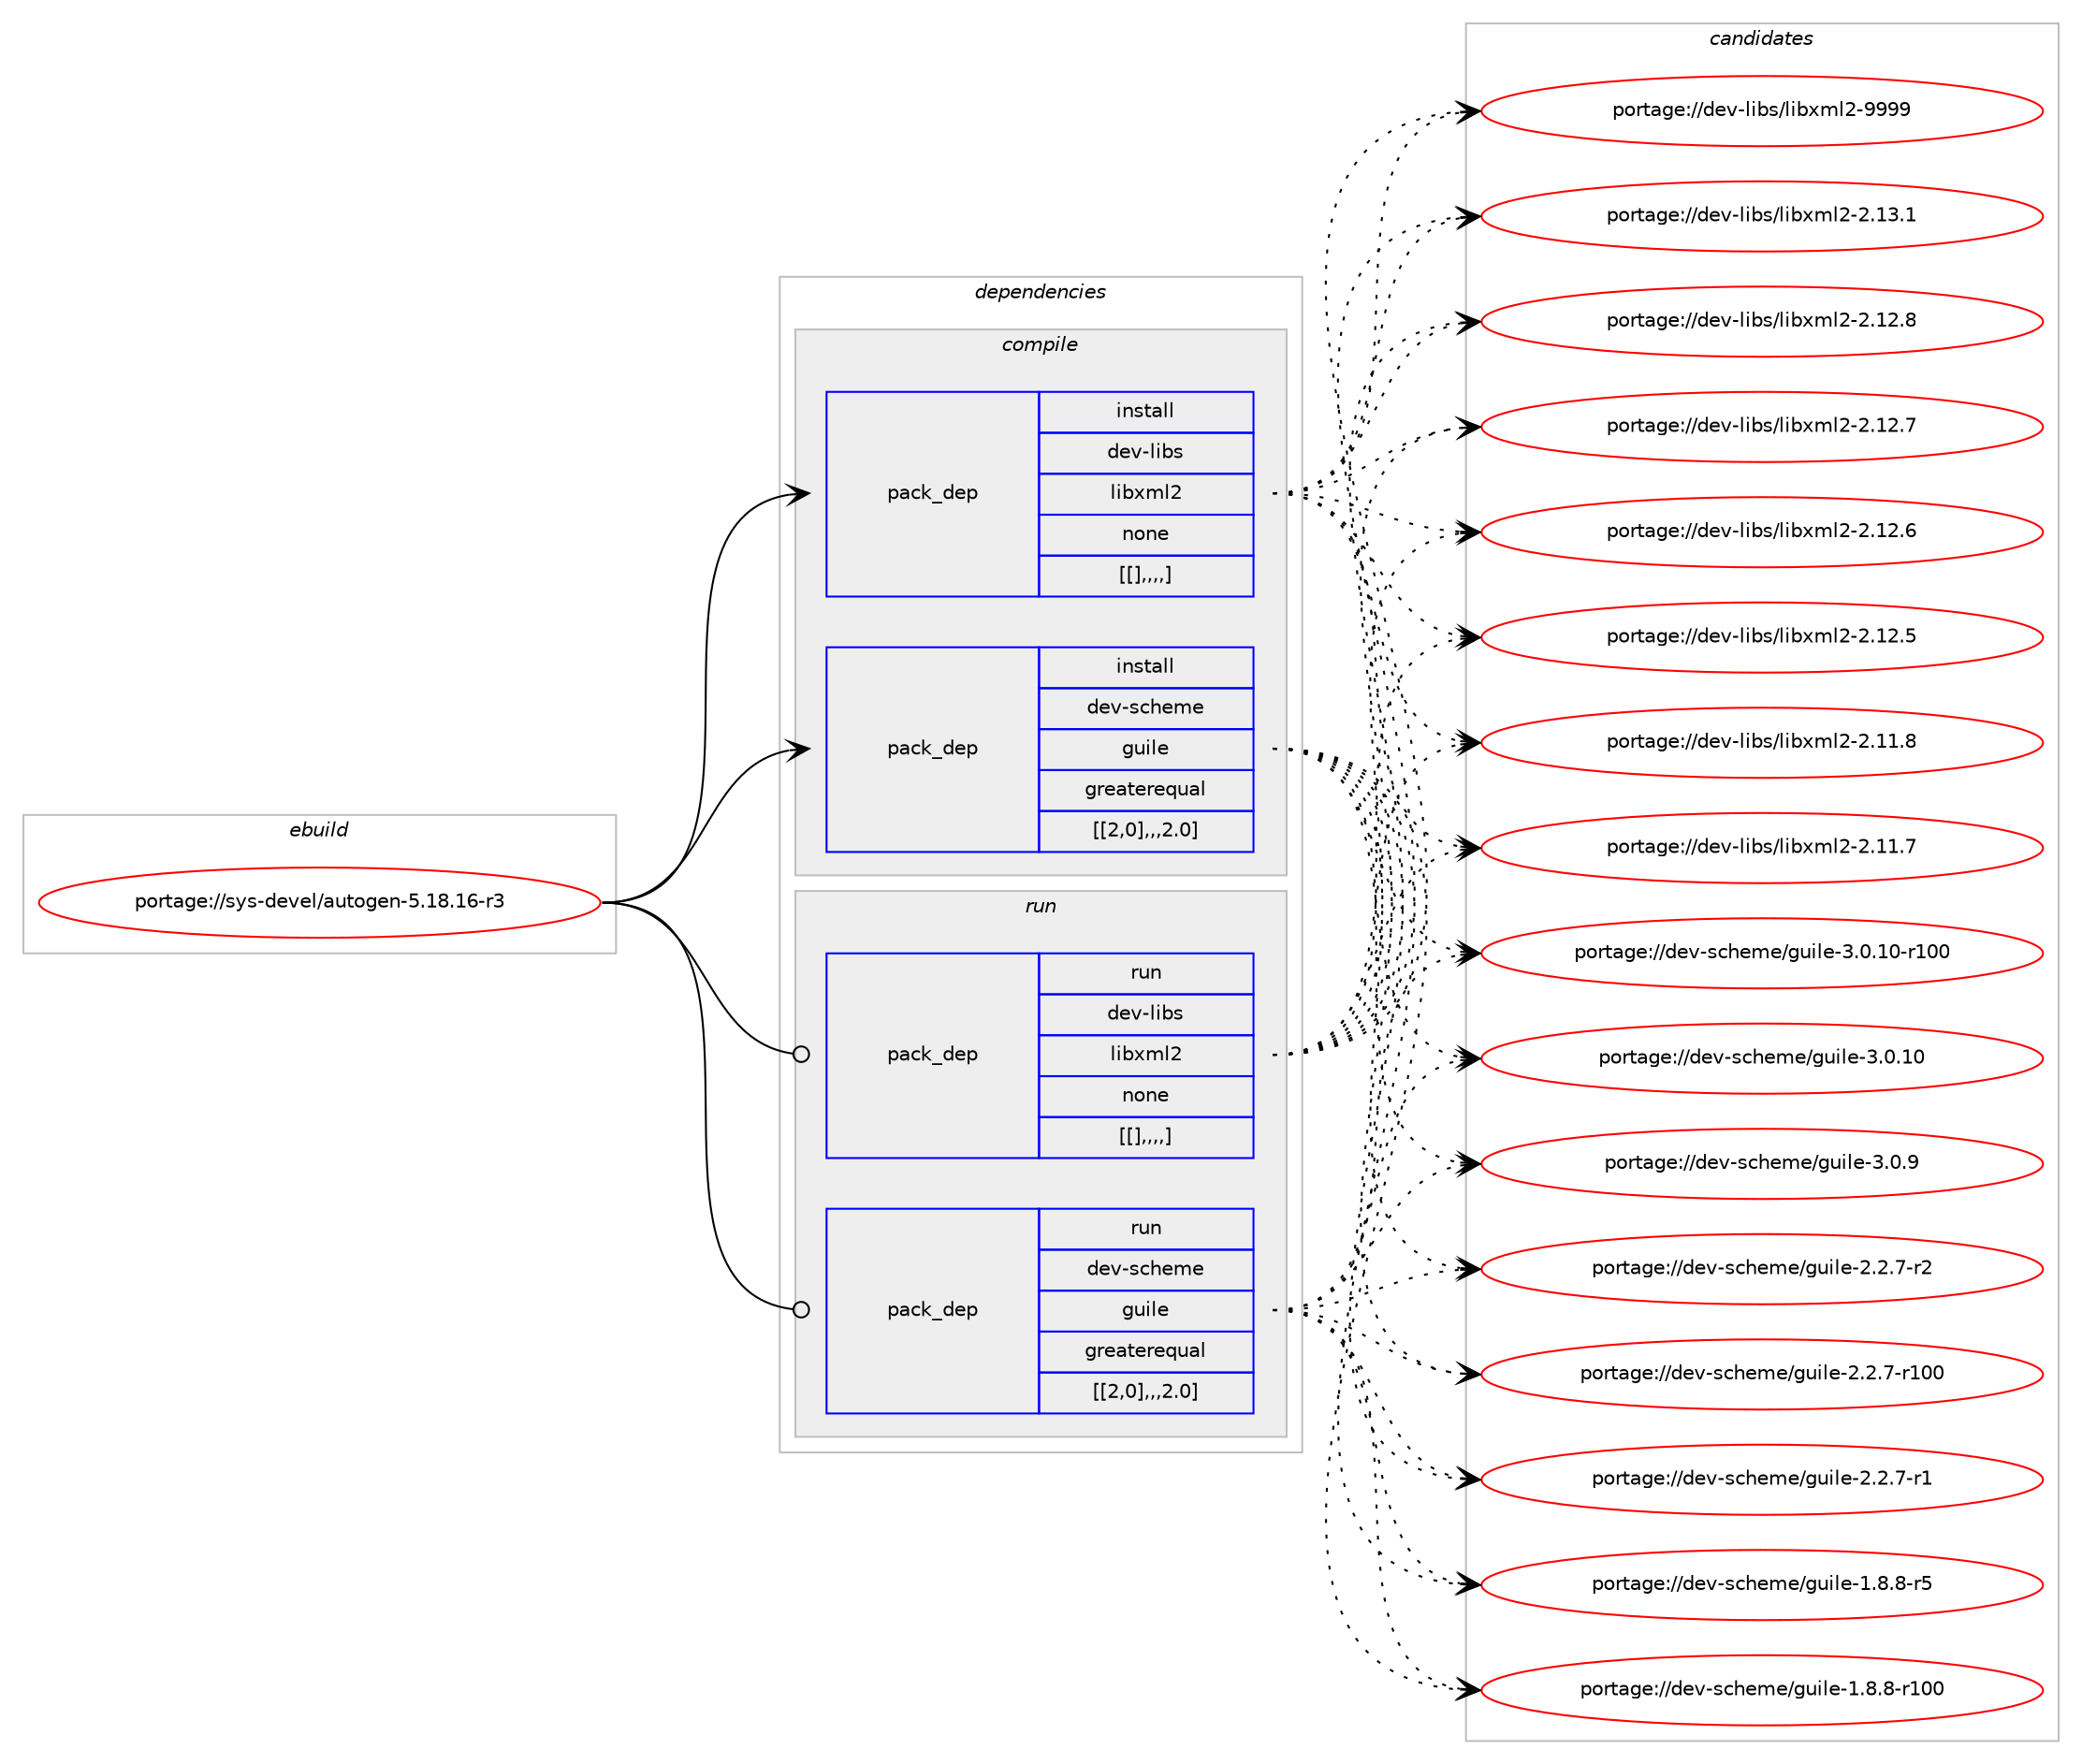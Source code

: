 digraph prolog {

# *************
# Graph options
# *************

newrank=true;
concentrate=true;
compound=true;
graph [rankdir=LR,fontname=Helvetica,fontsize=10,ranksep=1.5];#, ranksep=2.5, nodesep=0.2];
edge  [arrowhead=vee];
node  [fontname=Helvetica,fontsize=10];

# **********
# The ebuild
# **********

subgraph cluster_leftcol {
color=gray;
label=<<i>ebuild</i>>;
id [label="portage://sys-devel/autogen-5.18.16-r3", color=red, width=4, href="../sys-devel/autogen-5.18.16-r3.svg"];
}

# ****************
# The dependencies
# ****************

subgraph cluster_midcol {
color=gray;
label=<<i>dependencies</i>>;
subgraph cluster_compile {
fillcolor="#eeeeee";
style=filled;
label=<<i>compile</i>>;
subgraph pack14603 {
dependency23540 [label=<<TABLE BORDER="0" CELLBORDER="1" CELLSPACING="0" CELLPADDING="4" WIDTH="220"><TR><TD ROWSPAN="6" CELLPADDING="30">pack_dep</TD></TR><TR><TD WIDTH="110">install</TD></TR><TR><TD>dev-libs</TD></TR><TR><TD>libxml2</TD></TR><TR><TD>none</TD></TR><TR><TD>[[],,,,]</TD></TR></TABLE>>, shape=none, color=blue];
}
id:e -> dependency23540:w [weight=20,style="solid",arrowhead="vee"];
subgraph pack14604 {
dependency23541 [label=<<TABLE BORDER="0" CELLBORDER="1" CELLSPACING="0" CELLPADDING="4" WIDTH="220"><TR><TD ROWSPAN="6" CELLPADDING="30">pack_dep</TD></TR><TR><TD WIDTH="110">install</TD></TR><TR><TD>dev-scheme</TD></TR><TR><TD>guile</TD></TR><TR><TD>greaterequal</TD></TR><TR><TD>[[2,0],,,2.0]</TD></TR></TABLE>>, shape=none, color=blue];
}
id:e -> dependency23541:w [weight=20,style="solid",arrowhead="vee"];
}
subgraph cluster_compileandrun {
fillcolor="#eeeeee";
style=filled;
label=<<i>compile and run</i>>;
}
subgraph cluster_run {
fillcolor="#eeeeee";
style=filled;
label=<<i>run</i>>;
subgraph pack14605 {
dependency23542 [label=<<TABLE BORDER="0" CELLBORDER="1" CELLSPACING="0" CELLPADDING="4" WIDTH="220"><TR><TD ROWSPAN="6" CELLPADDING="30">pack_dep</TD></TR><TR><TD WIDTH="110">run</TD></TR><TR><TD>dev-libs</TD></TR><TR><TD>libxml2</TD></TR><TR><TD>none</TD></TR><TR><TD>[[],,,,]</TD></TR></TABLE>>, shape=none, color=blue];
}
id:e -> dependency23542:w [weight=20,style="solid",arrowhead="odot"];
subgraph pack14606 {
dependency23543 [label=<<TABLE BORDER="0" CELLBORDER="1" CELLSPACING="0" CELLPADDING="4" WIDTH="220"><TR><TD ROWSPAN="6" CELLPADDING="30">pack_dep</TD></TR><TR><TD WIDTH="110">run</TD></TR><TR><TD>dev-scheme</TD></TR><TR><TD>guile</TD></TR><TR><TD>greaterequal</TD></TR><TR><TD>[[2,0],,,2.0]</TD></TR></TABLE>>, shape=none, color=blue];
}
id:e -> dependency23543:w [weight=20,style="solid",arrowhead="odot"];
}
}

# **************
# The candidates
# **************

subgraph cluster_choices {
rank=same;
color=gray;
label=<<i>candidates</i>>;

subgraph choice14603 {
color=black;
nodesep=1;
choice10010111845108105981154710810598120109108504557575757 [label="portage://dev-libs/libxml2-9999", color=red, width=4,href="../dev-libs/libxml2-9999.svg"];
choice100101118451081059811547108105981201091085045504649514649 [label="portage://dev-libs/libxml2-2.13.1", color=red, width=4,href="../dev-libs/libxml2-2.13.1.svg"];
choice100101118451081059811547108105981201091085045504649504656 [label="portage://dev-libs/libxml2-2.12.8", color=red, width=4,href="../dev-libs/libxml2-2.12.8.svg"];
choice100101118451081059811547108105981201091085045504649504655 [label="portage://dev-libs/libxml2-2.12.7", color=red, width=4,href="../dev-libs/libxml2-2.12.7.svg"];
choice100101118451081059811547108105981201091085045504649504654 [label="portage://dev-libs/libxml2-2.12.6", color=red, width=4,href="../dev-libs/libxml2-2.12.6.svg"];
choice100101118451081059811547108105981201091085045504649504653 [label="portage://dev-libs/libxml2-2.12.5", color=red, width=4,href="../dev-libs/libxml2-2.12.5.svg"];
choice100101118451081059811547108105981201091085045504649494656 [label="portage://dev-libs/libxml2-2.11.8", color=red, width=4,href="../dev-libs/libxml2-2.11.8.svg"];
choice100101118451081059811547108105981201091085045504649494655 [label="portage://dev-libs/libxml2-2.11.7", color=red, width=4,href="../dev-libs/libxml2-2.11.7.svg"];
dependency23540:e -> choice10010111845108105981154710810598120109108504557575757:w [style=dotted,weight="100"];
dependency23540:e -> choice100101118451081059811547108105981201091085045504649514649:w [style=dotted,weight="100"];
dependency23540:e -> choice100101118451081059811547108105981201091085045504649504656:w [style=dotted,weight="100"];
dependency23540:e -> choice100101118451081059811547108105981201091085045504649504655:w [style=dotted,weight="100"];
dependency23540:e -> choice100101118451081059811547108105981201091085045504649504654:w [style=dotted,weight="100"];
dependency23540:e -> choice100101118451081059811547108105981201091085045504649504653:w [style=dotted,weight="100"];
dependency23540:e -> choice100101118451081059811547108105981201091085045504649494656:w [style=dotted,weight="100"];
dependency23540:e -> choice100101118451081059811547108105981201091085045504649494655:w [style=dotted,weight="100"];
}
subgraph choice14604 {
color=black;
nodesep=1;
choice1001011184511599104101109101471031171051081014551464846494845114494848 [label="portage://dev-scheme/guile-3.0.10-r100", color=red, width=4,href="../dev-scheme/guile-3.0.10-r100.svg"];
choice10010111845115991041011091014710311710510810145514648464948 [label="portage://dev-scheme/guile-3.0.10", color=red, width=4,href="../dev-scheme/guile-3.0.10.svg"];
choice100101118451159910410110910147103117105108101455146484657 [label="portage://dev-scheme/guile-3.0.9", color=red, width=4,href="../dev-scheme/guile-3.0.9.svg"];
choice1001011184511599104101109101471031171051081014550465046554511450 [label="portage://dev-scheme/guile-2.2.7-r2", color=red, width=4,href="../dev-scheme/guile-2.2.7-r2.svg"];
choice10010111845115991041011091014710311710510810145504650465545114494848 [label="portage://dev-scheme/guile-2.2.7-r100", color=red, width=4,href="../dev-scheme/guile-2.2.7-r100.svg"];
choice1001011184511599104101109101471031171051081014550465046554511449 [label="portage://dev-scheme/guile-2.2.7-r1", color=red, width=4,href="../dev-scheme/guile-2.2.7-r1.svg"];
choice1001011184511599104101109101471031171051081014549465646564511453 [label="portage://dev-scheme/guile-1.8.8-r5", color=red, width=4,href="../dev-scheme/guile-1.8.8-r5.svg"];
choice10010111845115991041011091014710311710510810145494656465645114494848 [label="portage://dev-scheme/guile-1.8.8-r100", color=red, width=4,href="../dev-scheme/guile-1.8.8-r100.svg"];
dependency23541:e -> choice1001011184511599104101109101471031171051081014551464846494845114494848:w [style=dotted,weight="100"];
dependency23541:e -> choice10010111845115991041011091014710311710510810145514648464948:w [style=dotted,weight="100"];
dependency23541:e -> choice100101118451159910410110910147103117105108101455146484657:w [style=dotted,weight="100"];
dependency23541:e -> choice1001011184511599104101109101471031171051081014550465046554511450:w [style=dotted,weight="100"];
dependency23541:e -> choice10010111845115991041011091014710311710510810145504650465545114494848:w [style=dotted,weight="100"];
dependency23541:e -> choice1001011184511599104101109101471031171051081014550465046554511449:w [style=dotted,weight="100"];
dependency23541:e -> choice1001011184511599104101109101471031171051081014549465646564511453:w [style=dotted,weight="100"];
dependency23541:e -> choice10010111845115991041011091014710311710510810145494656465645114494848:w [style=dotted,weight="100"];
}
subgraph choice14605 {
color=black;
nodesep=1;
choice10010111845108105981154710810598120109108504557575757 [label="portage://dev-libs/libxml2-9999", color=red, width=4,href="../dev-libs/libxml2-9999.svg"];
choice100101118451081059811547108105981201091085045504649514649 [label="portage://dev-libs/libxml2-2.13.1", color=red, width=4,href="../dev-libs/libxml2-2.13.1.svg"];
choice100101118451081059811547108105981201091085045504649504656 [label="portage://dev-libs/libxml2-2.12.8", color=red, width=4,href="../dev-libs/libxml2-2.12.8.svg"];
choice100101118451081059811547108105981201091085045504649504655 [label="portage://dev-libs/libxml2-2.12.7", color=red, width=4,href="../dev-libs/libxml2-2.12.7.svg"];
choice100101118451081059811547108105981201091085045504649504654 [label="portage://dev-libs/libxml2-2.12.6", color=red, width=4,href="../dev-libs/libxml2-2.12.6.svg"];
choice100101118451081059811547108105981201091085045504649504653 [label="portage://dev-libs/libxml2-2.12.5", color=red, width=4,href="../dev-libs/libxml2-2.12.5.svg"];
choice100101118451081059811547108105981201091085045504649494656 [label="portage://dev-libs/libxml2-2.11.8", color=red, width=4,href="../dev-libs/libxml2-2.11.8.svg"];
choice100101118451081059811547108105981201091085045504649494655 [label="portage://dev-libs/libxml2-2.11.7", color=red, width=4,href="../dev-libs/libxml2-2.11.7.svg"];
dependency23542:e -> choice10010111845108105981154710810598120109108504557575757:w [style=dotted,weight="100"];
dependency23542:e -> choice100101118451081059811547108105981201091085045504649514649:w [style=dotted,weight="100"];
dependency23542:e -> choice100101118451081059811547108105981201091085045504649504656:w [style=dotted,weight="100"];
dependency23542:e -> choice100101118451081059811547108105981201091085045504649504655:w [style=dotted,weight="100"];
dependency23542:e -> choice100101118451081059811547108105981201091085045504649504654:w [style=dotted,weight="100"];
dependency23542:e -> choice100101118451081059811547108105981201091085045504649504653:w [style=dotted,weight="100"];
dependency23542:e -> choice100101118451081059811547108105981201091085045504649494656:w [style=dotted,weight="100"];
dependency23542:e -> choice100101118451081059811547108105981201091085045504649494655:w [style=dotted,weight="100"];
}
subgraph choice14606 {
color=black;
nodesep=1;
choice1001011184511599104101109101471031171051081014551464846494845114494848 [label="portage://dev-scheme/guile-3.0.10-r100", color=red, width=4,href="../dev-scheme/guile-3.0.10-r100.svg"];
choice10010111845115991041011091014710311710510810145514648464948 [label="portage://dev-scheme/guile-3.0.10", color=red, width=4,href="../dev-scheme/guile-3.0.10.svg"];
choice100101118451159910410110910147103117105108101455146484657 [label="portage://dev-scheme/guile-3.0.9", color=red, width=4,href="../dev-scheme/guile-3.0.9.svg"];
choice1001011184511599104101109101471031171051081014550465046554511450 [label="portage://dev-scheme/guile-2.2.7-r2", color=red, width=4,href="../dev-scheme/guile-2.2.7-r2.svg"];
choice10010111845115991041011091014710311710510810145504650465545114494848 [label="portage://dev-scheme/guile-2.2.7-r100", color=red, width=4,href="../dev-scheme/guile-2.2.7-r100.svg"];
choice1001011184511599104101109101471031171051081014550465046554511449 [label="portage://dev-scheme/guile-2.2.7-r1", color=red, width=4,href="../dev-scheme/guile-2.2.7-r1.svg"];
choice1001011184511599104101109101471031171051081014549465646564511453 [label="portage://dev-scheme/guile-1.8.8-r5", color=red, width=4,href="../dev-scheme/guile-1.8.8-r5.svg"];
choice10010111845115991041011091014710311710510810145494656465645114494848 [label="portage://dev-scheme/guile-1.8.8-r100", color=red, width=4,href="../dev-scheme/guile-1.8.8-r100.svg"];
dependency23543:e -> choice1001011184511599104101109101471031171051081014551464846494845114494848:w [style=dotted,weight="100"];
dependency23543:e -> choice10010111845115991041011091014710311710510810145514648464948:w [style=dotted,weight="100"];
dependency23543:e -> choice100101118451159910410110910147103117105108101455146484657:w [style=dotted,weight="100"];
dependency23543:e -> choice1001011184511599104101109101471031171051081014550465046554511450:w [style=dotted,weight="100"];
dependency23543:e -> choice10010111845115991041011091014710311710510810145504650465545114494848:w [style=dotted,weight="100"];
dependency23543:e -> choice1001011184511599104101109101471031171051081014550465046554511449:w [style=dotted,weight="100"];
dependency23543:e -> choice1001011184511599104101109101471031171051081014549465646564511453:w [style=dotted,weight="100"];
dependency23543:e -> choice10010111845115991041011091014710311710510810145494656465645114494848:w [style=dotted,weight="100"];
}
}

}
